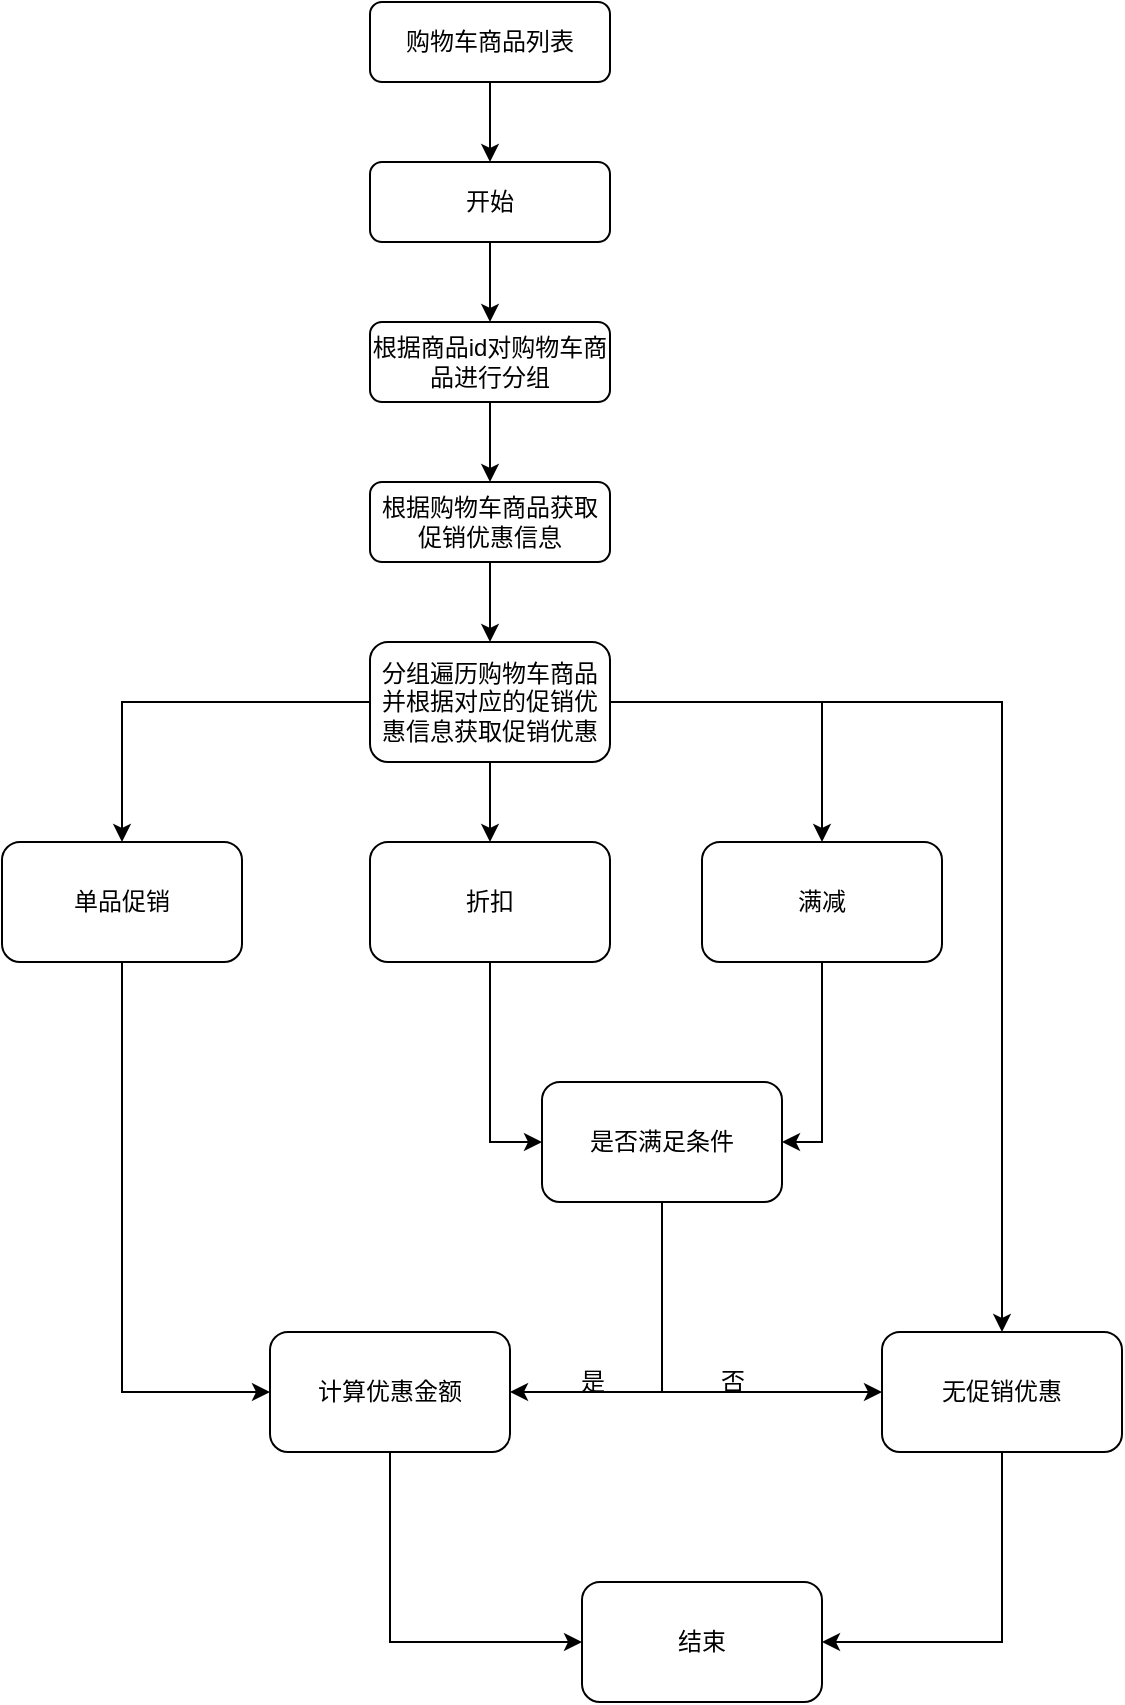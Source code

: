 <mxfile version="15.4.0" type="device"><diagram id="C5RBs43oDa-KdzZeNtuy" name="Page-1"><mxGraphModel dx="1024" dy="592" grid="1" gridSize="10" guides="1" tooltips="1" connect="1" arrows="1" fold="1" page="1" pageScale="1" pageWidth="827" pageHeight="1169" math="0" shadow="0"><root><mxCell id="WIyWlLk6GJQsqaUBKTNV-0"/><mxCell id="WIyWlLk6GJQsqaUBKTNV-1" parent="WIyWlLk6GJQsqaUBKTNV-0"/><mxCell id="5-8p9fYyhzgLR5Zjmobv-1" value="" style="edgeStyle=orthogonalEdgeStyle;rounded=0;orthogonalLoop=1;jettySize=auto;html=1;" edge="1" parent="WIyWlLk6GJQsqaUBKTNV-1" source="WIyWlLk6GJQsqaUBKTNV-3" target="5-8p9fYyhzgLR5Zjmobv-0"><mxGeometry relative="1" as="geometry"/></mxCell><mxCell id="WIyWlLk6GJQsqaUBKTNV-3" value="购物车商品列表" style="rounded=1;whiteSpace=wrap;html=1;fontSize=12;glass=0;strokeWidth=1;shadow=0;" parent="WIyWlLk6GJQsqaUBKTNV-1" vertex="1"><mxGeometry x="318" y="160" width="120" height="40" as="geometry"/></mxCell><mxCell id="WIyWlLk6GJQsqaUBKTNV-4" value="Yes" style="rounded=0;html=1;jettySize=auto;orthogonalLoop=1;fontSize=11;endArrow=block;endFill=0;endSize=8;strokeWidth=1;shadow=0;labelBackgroundColor=none;edgeStyle=orthogonalEdgeStyle;" parent="WIyWlLk6GJQsqaUBKTNV-1" edge="1"><mxGeometry y="20" relative="1" as="geometry"><mxPoint as="offset"/><mxPoint x="220" y="250" as="sourcePoint"/></mxGeometry></mxCell><mxCell id="WIyWlLk6GJQsqaUBKTNV-5" value="No" style="edgeStyle=orthogonalEdgeStyle;rounded=0;html=1;jettySize=auto;orthogonalLoop=1;fontSize=11;endArrow=block;endFill=0;endSize=8;strokeWidth=1;shadow=0;labelBackgroundColor=none;" parent="WIyWlLk6GJQsqaUBKTNV-1" edge="1"><mxGeometry y="10" relative="1" as="geometry"><mxPoint as="offset"/><mxPoint x="270" y="210" as="sourcePoint"/></mxGeometry></mxCell><mxCell id="WIyWlLk6GJQsqaUBKTNV-8" value="No" style="rounded=0;html=1;jettySize=auto;orthogonalLoop=1;fontSize=11;endArrow=block;endFill=0;endSize=8;strokeWidth=1;shadow=0;labelBackgroundColor=none;edgeStyle=orthogonalEdgeStyle;" parent="WIyWlLk6GJQsqaUBKTNV-1" edge="1"><mxGeometry x="0.333" y="20" relative="1" as="geometry"><mxPoint as="offset"/><mxPoint x="220" y="370" as="sourcePoint"/></mxGeometry></mxCell><mxCell id="WIyWlLk6GJQsqaUBKTNV-9" value="Yes" style="edgeStyle=orthogonalEdgeStyle;rounded=0;html=1;jettySize=auto;orthogonalLoop=1;fontSize=11;endArrow=block;endFill=0;endSize=8;strokeWidth=1;shadow=0;labelBackgroundColor=none;" parent="WIyWlLk6GJQsqaUBKTNV-1" edge="1"><mxGeometry y="10" relative="1" as="geometry"><mxPoint as="offset"/><mxPoint x="320" y="330" as="targetPoint"/></mxGeometry></mxCell><mxCell id="I6L_olioNM-WMXcULCOA-6" value="" style="edgeStyle=orthogonalEdgeStyle;rounded=0;orthogonalLoop=1;jettySize=auto;html=1;" parent="WIyWlLk6GJQsqaUBKTNV-1" edge="1"><mxGeometry relative="1" as="geometry"><mxPoint x="220" y="210" as="targetPoint"/></mxGeometry></mxCell><mxCell id="I6L_olioNM-WMXcULCOA-16" value="" style="edgeStyle=orthogonalEdgeStyle;rounded=0;orthogonalLoop=1;jettySize=auto;html=1;" parent="WIyWlLk6GJQsqaUBKTNV-1" source="I6L_olioNM-WMXcULCOA-13" target="I6L_olioNM-WMXcULCOA-15" edge="1"><mxGeometry relative="1" as="geometry"/></mxCell><mxCell id="I6L_olioNM-WMXcULCOA-13" value="根据购物车商品获取促销优惠信息" style="rounded=1;whiteSpace=wrap;html=1;fontSize=12;glass=0;strokeWidth=1;shadow=0;" parent="WIyWlLk6GJQsqaUBKTNV-1" vertex="1"><mxGeometry x="318" y="400" width="120" height="40" as="geometry"/></mxCell><mxCell id="I6L_olioNM-WMXcULCOA-34" value="" style="edgeStyle=orthogonalEdgeStyle;rounded=0;orthogonalLoop=1;jettySize=auto;html=1;" parent="WIyWlLk6GJQsqaUBKTNV-1" source="I6L_olioNM-WMXcULCOA-15" target="I6L_olioNM-WMXcULCOA-33" edge="1"><mxGeometry relative="1" as="geometry"/></mxCell><mxCell id="I6L_olioNM-WMXcULCOA-35" value="" style="edgeStyle=orthogonalEdgeStyle;rounded=0;orthogonalLoop=1;jettySize=auto;html=1;" parent="WIyWlLk6GJQsqaUBKTNV-1" source="I6L_olioNM-WMXcULCOA-15" target="I6L_olioNM-WMXcULCOA-17" edge="1"><mxGeometry relative="1" as="geometry"/></mxCell><mxCell id="I6L_olioNM-WMXcULCOA-36" value="" style="edgeStyle=orthogonalEdgeStyle;rounded=0;orthogonalLoop=1;jettySize=auto;html=1;" parent="WIyWlLk6GJQsqaUBKTNV-1" source="I6L_olioNM-WMXcULCOA-15" target="I6L_olioNM-WMXcULCOA-21" edge="1"><mxGeometry relative="1" as="geometry"/></mxCell><mxCell id="I6L_olioNM-WMXcULCOA-37" style="edgeStyle=orthogonalEdgeStyle;rounded=0;orthogonalLoop=1;jettySize=auto;html=1;exitX=1;exitY=0.5;exitDx=0;exitDy=0;" parent="WIyWlLk6GJQsqaUBKTNV-1" source="I6L_olioNM-WMXcULCOA-15" target="I6L_olioNM-WMXcULCOA-38" edge="1"><mxGeometry relative="1" as="geometry"><mxPoint x="714" y="915" as="targetPoint"/></mxGeometry></mxCell><mxCell id="I6L_olioNM-WMXcULCOA-15" value="分组遍历购物车商品并根据对应的促销优惠信息获取促销优惠" style="whiteSpace=wrap;html=1;rounded=1;shadow=0;strokeWidth=1;glass=0;" parent="WIyWlLk6GJQsqaUBKTNV-1" vertex="1"><mxGeometry x="318" y="480" width="120" height="60" as="geometry"/></mxCell><mxCell id="I6L_olioNM-WMXcULCOA-67" style="edgeStyle=orthogonalEdgeStyle;rounded=0;orthogonalLoop=1;jettySize=auto;html=1;exitX=0.5;exitY=1;exitDx=0;exitDy=0;entryX=0;entryY=0.5;entryDx=0;entryDy=0;" parent="WIyWlLk6GJQsqaUBKTNV-1" source="I6L_olioNM-WMXcULCOA-17" target="I6L_olioNM-WMXcULCOA-54" edge="1"><mxGeometry relative="1" as="geometry"/></mxCell><mxCell id="I6L_olioNM-WMXcULCOA-17" value="折扣" style="whiteSpace=wrap;html=1;rounded=1;shadow=0;strokeWidth=1;glass=0;" parent="WIyWlLk6GJQsqaUBKTNV-1" vertex="1"><mxGeometry x="318" y="580" width="120" height="60" as="geometry"/></mxCell><mxCell id="I6L_olioNM-WMXcULCOA-66" style="edgeStyle=orthogonalEdgeStyle;rounded=0;orthogonalLoop=1;jettySize=auto;html=1;exitX=0.5;exitY=1;exitDx=0;exitDy=0;entryX=1;entryY=0.5;entryDx=0;entryDy=0;" parent="WIyWlLk6GJQsqaUBKTNV-1" source="I6L_olioNM-WMXcULCOA-21" target="I6L_olioNM-WMXcULCOA-54" edge="1"><mxGeometry relative="1" as="geometry"/></mxCell><mxCell id="I6L_olioNM-WMXcULCOA-21" value="满减" style="whiteSpace=wrap;html=1;rounded=1;shadow=0;strokeWidth=1;glass=0;" parent="WIyWlLk6GJQsqaUBKTNV-1" vertex="1"><mxGeometry x="484" y="580" width="120" height="60" as="geometry"/></mxCell><mxCell id="I6L_olioNM-WMXcULCOA-65" style="edgeStyle=orthogonalEdgeStyle;rounded=0;orthogonalLoop=1;jettySize=auto;html=1;exitX=0.5;exitY=1;exitDx=0;exitDy=0;entryX=0;entryY=0.5;entryDx=0;entryDy=0;" parent="WIyWlLk6GJQsqaUBKTNV-1" source="I6L_olioNM-WMXcULCOA-33" target="I6L_olioNM-WMXcULCOA-59" edge="1"><mxGeometry relative="1" as="geometry"/></mxCell><mxCell id="I6L_olioNM-WMXcULCOA-33" value="单品促销" style="whiteSpace=wrap;html=1;rounded=1;shadow=0;strokeWidth=1;glass=0;" parent="WIyWlLk6GJQsqaUBKTNV-1" vertex="1"><mxGeometry x="134" y="580" width="120" height="60" as="geometry"/></mxCell><mxCell id="I6L_olioNM-WMXcULCOA-78" style="edgeStyle=orthogonalEdgeStyle;rounded=0;orthogonalLoop=1;jettySize=auto;html=1;exitX=0.5;exitY=1;exitDx=0;exitDy=0;entryX=1;entryY=0.5;entryDx=0;entryDy=0;" parent="WIyWlLk6GJQsqaUBKTNV-1" source="I6L_olioNM-WMXcULCOA-38" target="I6L_olioNM-WMXcULCOA-75" edge="1"><mxGeometry relative="1" as="geometry"/></mxCell><mxCell id="I6L_olioNM-WMXcULCOA-38" value="无促销优惠" style="rounded=1;whiteSpace=wrap;html=1;" parent="WIyWlLk6GJQsqaUBKTNV-1" vertex="1"><mxGeometry x="574" y="825" width="120" height="60" as="geometry"/></mxCell><mxCell id="I6L_olioNM-WMXcULCOA-51" value="" style="edgeStyle=orthogonalEdgeStyle;rounded=0;orthogonalLoop=1;jettySize=auto;html=1;" parent="WIyWlLk6GJQsqaUBKTNV-1" source="I6L_olioNM-WMXcULCOA-49" target="I6L_olioNM-WMXcULCOA-13" edge="1"><mxGeometry relative="1" as="geometry"/></mxCell><mxCell id="I6L_olioNM-WMXcULCOA-49" value="根据商品id对购物车商品进行分组" style="rounded=1;whiteSpace=wrap;html=1;fontSize=12;glass=0;strokeWidth=1;shadow=0;" parent="WIyWlLk6GJQsqaUBKTNV-1" vertex="1"><mxGeometry x="318" y="320" width="120" height="40" as="geometry"/></mxCell><mxCell id="I6L_olioNM-WMXcULCOA-69" style="edgeStyle=orthogonalEdgeStyle;rounded=0;orthogonalLoop=1;jettySize=auto;html=1;exitX=0.5;exitY=1;exitDx=0;exitDy=0;entryX=0;entryY=0.5;entryDx=0;entryDy=0;" parent="WIyWlLk6GJQsqaUBKTNV-1" source="I6L_olioNM-WMXcULCOA-54" target="I6L_olioNM-WMXcULCOA-38" edge="1"><mxGeometry relative="1" as="geometry"/></mxCell><mxCell id="I6L_olioNM-WMXcULCOA-70" style="edgeStyle=orthogonalEdgeStyle;rounded=0;orthogonalLoop=1;jettySize=auto;html=1;exitX=0.5;exitY=1;exitDx=0;exitDy=0;entryX=1;entryY=0.5;entryDx=0;entryDy=0;" parent="WIyWlLk6GJQsqaUBKTNV-1" source="I6L_olioNM-WMXcULCOA-54" target="I6L_olioNM-WMXcULCOA-59" edge="1"><mxGeometry relative="1" as="geometry"/></mxCell><mxCell id="I6L_olioNM-WMXcULCOA-54" value="是否满足条件" style="rounded=1;whiteSpace=wrap;html=1;" parent="WIyWlLk6GJQsqaUBKTNV-1" vertex="1"><mxGeometry x="404" y="700" width="120" height="60" as="geometry"/></mxCell><mxCell id="I6L_olioNM-WMXcULCOA-77" style="edgeStyle=orthogonalEdgeStyle;rounded=0;orthogonalLoop=1;jettySize=auto;html=1;exitX=0.5;exitY=1;exitDx=0;exitDy=0;entryX=0;entryY=0.5;entryDx=0;entryDy=0;" parent="WIyWlLk6GJQsqaUBKTNV-1" source="I6L_olioNM-WMXcULCOA-59" target="I6L_olioNM-WMXcULCOA-75" edge="1"><mxGeometry relative="1" as="geometry"/></mxCell><mxCell id="I6L_olioNM-WMXcULCOA-59" value="计算优惠金额" style="rounded=1;whiteSpace=wrap;html=1;" parent="WIyWlLk6GJQsqaUBKTNV-1" vertex="1"><mxGeometry x="268" y="825" width="120" height="60" as="geometry"/></mxCell><mxCell id="I6L_olioNM-WMXcULCOA-61" value="是" style="text;html=1;align=center;verticalAlign=middle;resizable=0;points=[];autosize=1;strokeColor=none;fillColor=none;" parent="WIyWlLk6GJQsqaUBKTNV-1" vertex="1"><mxGeometry x="414" y="840" width="30" height="20" as="geometry"/></mxCell><mxCell id="I6L_olioNM-WMXcULCOA-71" value="否" style="text;html=1;align=center;verticalAlign=middle;resizable=0;points=[];autosize=1;strokeColor=none;fillColor=none;" parent="WIyWlLk6GJQsqaUBKTNV-1" vertex="1"><mxGeometry x="484" y="840" width="30" height="20" as="geometry"/></mxCell><mxCell id="I6L_olioNM-WMXcULCOA-75" value="结束" style="rounded=1;whiteSpace=wrap;html=1;" parent="WIyWlLk6GJQsqaUBKTNV-1" vertex="1"><mxGeometry x="424" y="950" width="120" height="60" as="geometry"/></mxCell><mxCell id="5-8p9fYyhzgLR5Zjmobv-2" value="" style="edgeStyle=orthogonalEdgeStyle;rounded=0;orthogonalLoop=1;jettySize=auto;html=1;" edge="1" parent="WIyWlLk6GJQsqaUBKTNV-1" source="5-8p9fYyhzgLR5Zjmobv-0" target="I6L_olioNM-WMXcULCOA-49"><mxGeometry relative="1" as="geometry"/></mxCell><mxCell id="5-8p9fYyhzgLR5Zjmobv-0" value="开始" style="rounded=1;whiteSpace=wrap;html=1;fontSize=12;glass=0;strokeWidth=1;shadow=0;" vertex="1" parent="WIyWlLk6GJQsqaUBKTNV-1"><mxGeometry x="318" y="240" width="120" height="40" as="geometry"/></mxCell></root></mxGraphModel></diagram></mxfile>